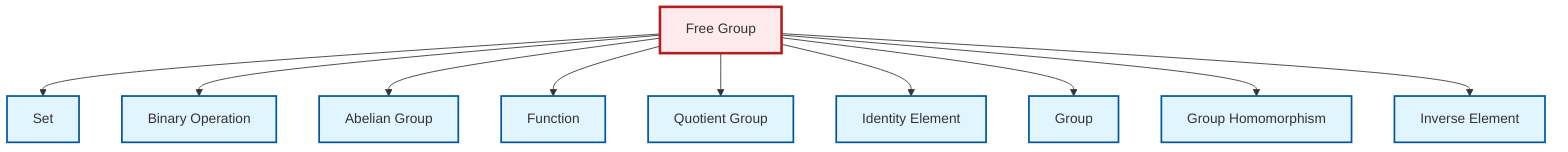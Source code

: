 graph TD
    classDef definition fill:#e1f5fe,stroke:#01579b,stroke-width:2px
    classDef theorem fill:#f3e5f5,stroke:#4a148c,stroke-width:2px
    classDef axiom fill:#fff3e0,stroke:#e65100,stroke-width:2px
    classDef example fill:#e8f5e9,stroke:#1b5e20,stroke-width:2px
    classDef current fill:#ffebee,stroke:#b71c1c,stroke-width:3px
    def-free-group["Free Group"]:::definition
    def-identity-element["Identity Element"]:::definition
    def-abelian-group["Abelian Group"]:::definition
    def-inverse-element["Inverse Element"]:::definition
    def-function["Function"]:::definition
    def-homomorphism["Group Homomorphism"]:::definition
    def-group["Group"]:::definition
    def-set["Set"]:::definition
    def-binary-operation["Binary Operation"]:::definition
    def-quotient-group["Quotient Group"]:::definition
    def-free-group --> def-set
    def-free-group --> def-binary-operation
    def-free-group --> def-abelian-group
    def-free-group --> def-function
    def-free-group --> def-quotient-group
    def-free-group --> def-identity-element
    def-free-group --> def-group
    def-free-group --> def-homomorphism
    def-free-group --> def-inverse-element
    class def-free-group current